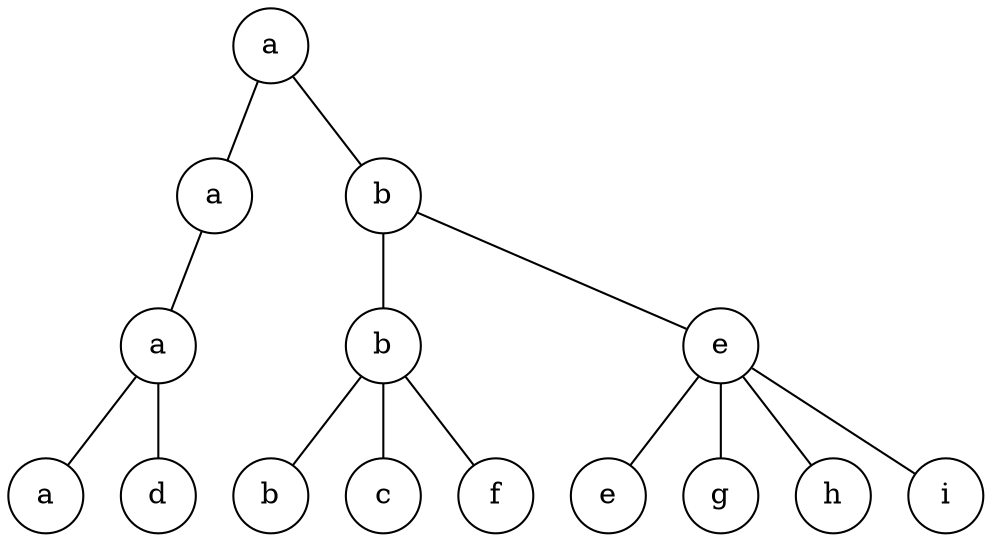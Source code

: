 graph
{
	node [shape=circle, style=solid, label=""];

	a3 -- a2;
	a3 -- b2;
	a2 -- a1;
	b2 -- b1;
	b2 -- e1;
	a1 -- a0;
	a1 -- d0;
	b1 -- b0;
	b1 -- c0;
	b1 -- f0;
	e1 -- e0;
	e1 -- g0;
	e1 -- h0;
	e1 -- i0;

	a0 [label=a];
	a1 [label=a];
	a2 [label=a];
	a3 [label=a];
	b0 [label=b];
	b1 [label=b];
	b2 [label=b];
	c0 [label=c];
	d0 [label=d];
	e0 [label=e];
	e1 [label=e];
	f0 [label=f];
	g0 [label=g];
	h0 [label=h];
	i0 [label=i];
}
